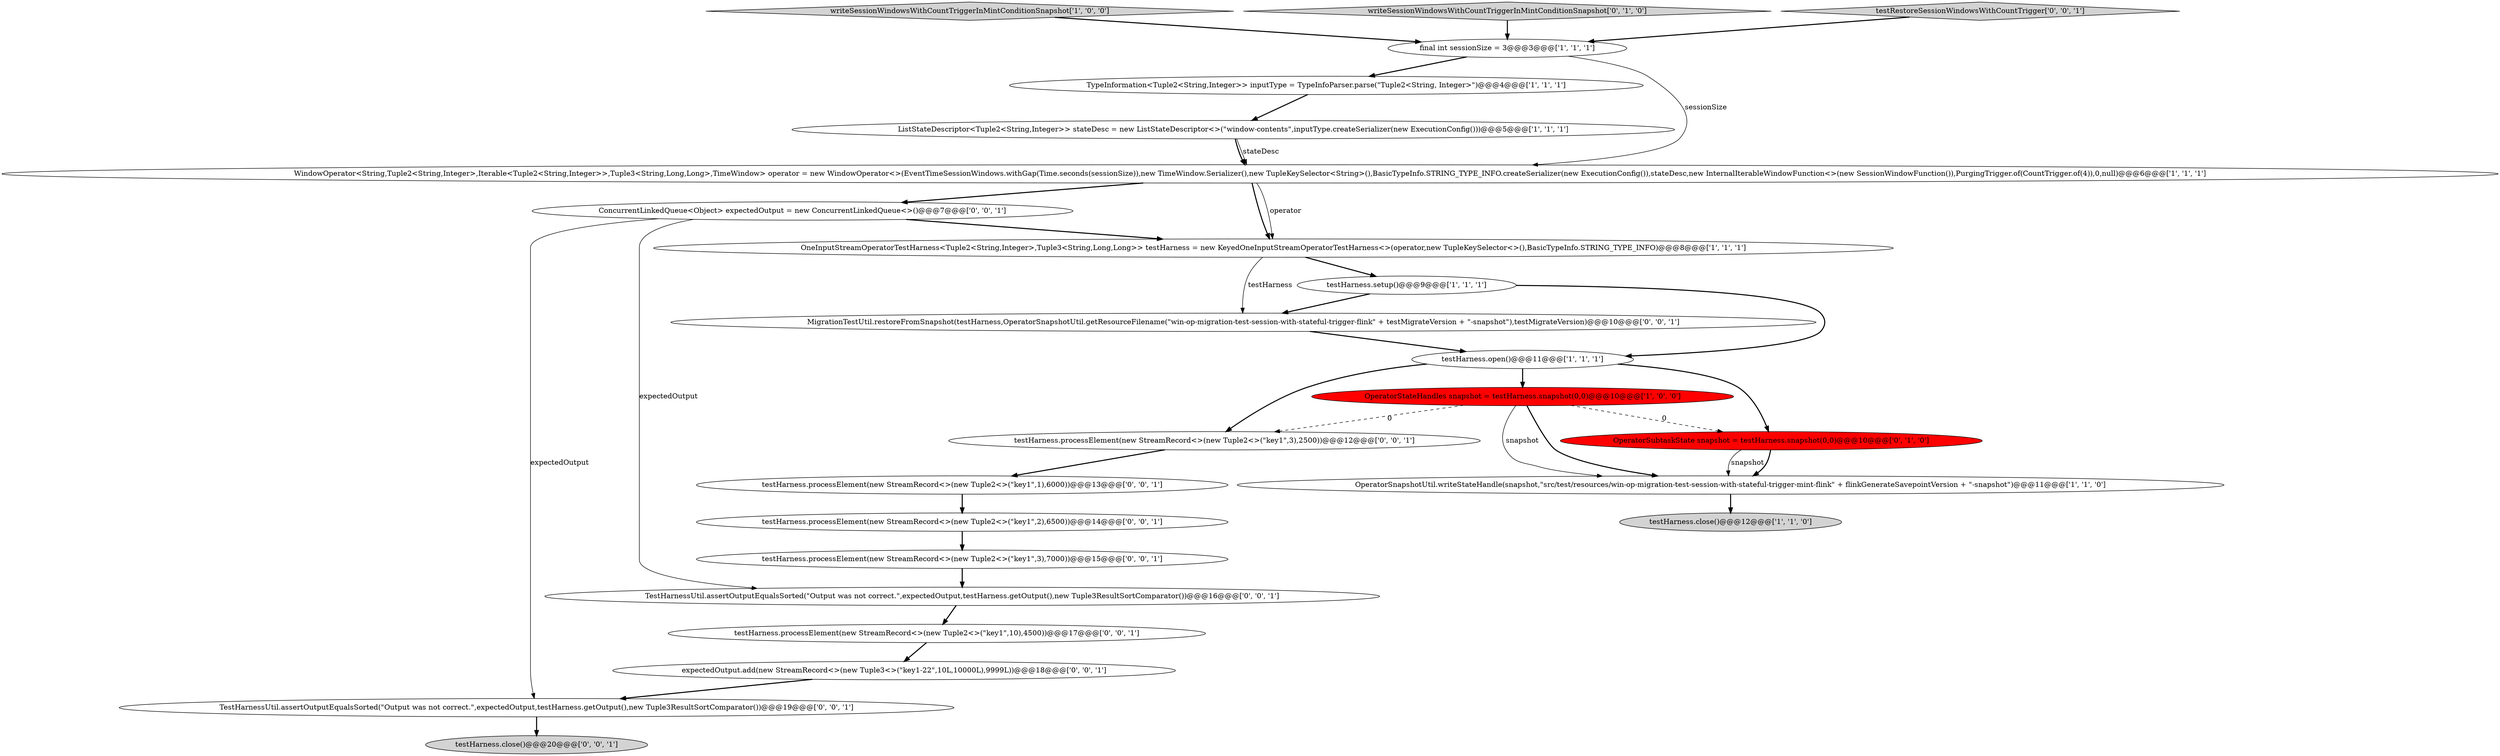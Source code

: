 digraph {
21 [style = filled, label = "TestHarnessUtil.assertOutputEqualsSorted(\"Output was not correct.\",expectedOutput,testHarness.getOutput(),new Tuple3ResultSortComparator())@@@19@@@['0', '0', '1']", fillcolor = white, shape = ellipse image = "AAA0AAABBB3BBB"];
10 [style = filled, label = "writeSessionWindowsWithCountTriggerInMintConditionSnapshot['1', '0', '0']", fillcolor = lightgray, shape = diamond image = "AAA0AAABBB1BBB"];
1 [style = filled, label = "testHarness.open()@@@11@@@['1', '1', '1']", fillcolor = white, shape = ellipse image = "AAA0AAABBB1BBB"];
4 [style = filled, label = "TypeInformation<Tuple2<String,Integer>> inputType = TypeInfoParser.parse(\"Tuple2<String, Integer>\")@@@4@@@['1', '1', '1']", fillcolor = white, shape = ellipse image = "AAA0AAABBB1BBB"];
17 [style = filled, label = "testHarness.processElement(new StreamRecord<>(new Tuple2<>(\"key1\",3),2500))@@@12@@@['0', '0', '1']", fillcolor = white, shape = ellipse image = "AAA0AAABBB3BBB"];
24 [style = filled, label = "ConcurrentLinkedQueue<Object> expectedOutput = new ConcurrentLinkedQueue<>()@@@7@@@['0', '0', '1']", fillcolor = white, shape = ellipse image = "AAA0AAABBB3BBB"];
16 [style = filled, label = "testHarness.processElement(new StreamRecord<>(new Tuple2<>(\"key1\",3),7000))@@@15@@@['0', '0', '1']", fillcolor = white, shape = ellipse image = "AAA0AAABBB3BBB"];
7 [style = filled, label = "OperatorStateHandles snapshot = testHarness.snapshot(0,0)@@@10@@@['1', '0', '0']", fillcolor = red, shape = ellipse image = "AAA1AAABBB1BBB"];
14 [style = filled, label = "TestHarnessUtil.assertOutputEqualsSorted(\"Output was not correct.\",expectedOutput,testHarness.getOutput(),new Tuple3ResultSortComparator())@@@16@@@['0', '0', '1']", fillcolor = white, shape = ellipse image = "AAA0AAABBB3BBB"];
11 [style = filled, label = "writeSessionWindowsWithCountTriggerInMintConditionSnapshot['0', '1', '0']", fillcolor = lightgray, shape = diamond image = "AAA0AAABBB2BBB"];
13 [style = filled, label = "MigrationTestUtil.restoreFromSnapshot(testHarness,OperatorSnapshotUtil.getResourceFilename(\"win-op-migration-test-session-with-stateful-trigger-flink\" + testMigrateVersion + \"-snapshot\"),testMigrateVersion)@@@10@@@['0', '0', '1']", fillcolor = white, shape = ellipse image = "AAA0AAABBB3BBB"];
3 [style = filled, label = "WindowOperator<String,Tuple2<String,Integer>,Iterable<Tuple2<String,Integer>>,Tuple3<String,Long,Long>,TimeWindow> operator = new WindowOperator<>(EventTimeSessionWindows.withGap(Time.seconds(sessionSize)),new TimeWindow.Serializer(),new TupleKeySelector<String>(),BasicTypeInfo.STRING_TYPE_INFO.createSerializer(new ExecutionConfig()),stateDesc,new InternalIterableWindowFunction<>(new SessionWindowFunction()),PurgingTrigger.of(CountTrigger.of(4)),0,null)@@@6@@@['1', '1', '1']", fillcolor = white, shape = ellipse image = "AAA0AAABBB1BBB"];
8 [style = filled, label = "testHarness.close()@@@12@@@['1', '1', '0']", fillcolor = lightgray, shape = ellipse image = "AAA0AAABBB1BBB"];
9 [style = filled, label = "OperatorSnapshotUtil.writeStateHandle(snapshot,\"src/test/resources/win-op-migration-test-session-with-stateful-trigger-mint-flink\" + flinkGenerateSavepointVersion + \"-snapshot\")@@@11@@@['1', '1', '0']", fillcolor = white, shape = ellipse image = "AAA0AAABBB1BBB"];
20 [style = filled, label = "expectedOutput.add(new StreamRecord<>(new Tuple3<>(\"key1-22\",10L,10000L),9999L))@@@18@@@['0', '0', '1']", fillcolor = white, shape = ellipse image = "AAA0AAABBB3BBB"];
15 [style = filled, label = "testHarness.processElement(new StreamRecord<>(new Tuple2<>(\"key1\",10),4500))@@@17@@@['0', '0', '1']", fillcolor = white, shape = ellipse image = "AAA0AAABBB3BBB"];
22 [style = filled, label = "testHarness.close()@@@20@@@['0', '0', '1']", fillcolor = lightgray, shape = ellipse image = "AAA0AAABBB3BBB"];
5 [style = filled, label = "testHarness.setup()@@@9@@@['1', '1', '1']", fillcolor = white, shape = ellipse image = "AAA0AAABBB1BBB"];
18 [style = filled, label = "testRestoreSessionWindowsWithCountTrigger['0', '0', '1']", fillcolor = lightgray, shape = diamond image = "AAA0AAABBB3BBB"];
19 [style = filled, label = "testHarness.processElement(new StreamRecord<>(new Tuple2<>(\"key1\",1),6000))@@@13@@@['0', '0', '1']", fillcolor = white, shape = ellipse image = "AAA0AAABBB3BBB"];
23 [style = filled, label = "testHarness.processElement(new StreamRecord<>(new Tuple2<>(\"key1\",2),6500))@@@14@@@['0', '0', '1']", fillcolor = white, shape = ellipse image = "AAA0AAABBB3BBB"];
0 [style = filled, label = "OneInputStreamOperatorTestHarness<Tuple2<String,Integer>,Tuple3<String,Long,Long>> testHarness = new KeyedOneInputStreamOperatorTestHarness<>(operator,new TupleKeySelector<>(),BasicTypeInfo.STRING_TYPE_INFO)@@@8@@@['1', '1', '1']", fillcolor = white, shape = ellipse image = "AAA0AAABBB1BBB"];
6 [style = filled, label = "ListStateDescriptor<Tuple2<String,Integer>> stateDesc = new ListStateDescriptor<>(\"window-contents\",inputType.createSerializer(new ExecutionConfig()))@@@5@@@['1', '1', '1']", fillcolor = white, shape = ellipse image = "AAA0AAABBB1BBB"];
2 [style = filled, label = "final int sessionSize = 3@@@3@@@['1', '1', '1']", fillcolor = white, shape = ellipse image = "AAA0AAABBB1BBB"];
12 [style = filled, label = "OperatorSubtaskState snapshot = testHarness.snapshot(0,0)@@@10@@@['0', '1', '0']", fillcolor = red, shape = ellipse image = "AAA1AAABBB2BBB"];
24->14 [style = solid, label="expectedOutput"];
6->3 [style = bold, label=""];
23->16 [style = bold, label=""];
3->24 [style = bold, label=""];
4->6 [style = bold, label=""];
7->17 [style = dashed, label="0"];
24->0 [style = bold, label=""];
2->3 [style = solid, label="sessionSize"];
7->9 [style = solid, label="snapshot"];
12->9 [style = solid, label="snapshot"];
18->2 [style = bold, label=""];
9->8 [style = bold, label=""];
12->9 [style = bold, label=""];
2->4 [style = bold, label=""];
1->7 [style = bold, label=""];
17->19 [style = bold, label=""];
11->2 [style = bold, label=""];
13->1 [style = bold, label=""];
3->0 [style = bold, label=""];
1->17 [style = bold, label=""];
6->3 [style = solid, label="stateDesc"];
20->21 [style = bold, label=""];
7->9 [style = bold, label=""];
5->1 [style = bold, label=""];
3->0 [style = solid, label="operator"];
21->22 [style = bold, label=""];
15->20 [style = bold, label=""];
19->23 [style = bold, label=""];
5->13 [style = bold, label=""];
0->13 [style = solid, label="testHarness"];
1->12 [style = bold, label=""];
7->12 [style = dashed, label="0"];
16->14 [style = bold, label=""];
10->2 [style = bold, label=""];
14->15 [style = bold, label=""];
0->5 [style = bold, label=""];
24->21 [style = solid, label="expectedOutput"];
}
